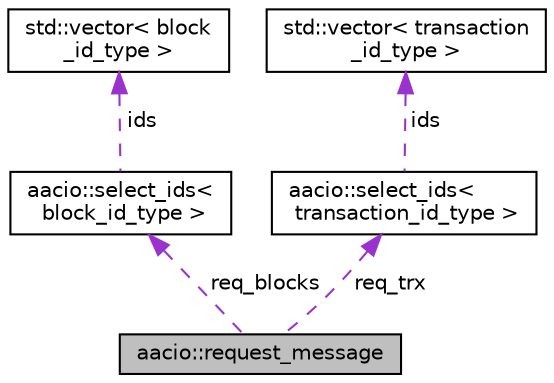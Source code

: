 digraph "aacio::request_message"
{
  edge [fontname="Helvetica",fontsize="10",labelfontname="Helvetica",labelfontsize="10"];
  node [fontname="Helvetica",fontsize="10",shape=record];
  Node1 [label="aacio::request_message",height=0.2,width=0.4,color="black", fillcolor="grey75", style="filled", fontcolor="black"];
  Node2 -> Node1 [dir="back",color="darkorchid3",fontsize="10",style="dashed",label=" req_blocks" ,fontname="Helvetica"];
  Node2 [label="aacio::select_ids\<\l block_id_type \>",height=0.2,width=0.4,color="black", fillcolor="white", style="filled",URL="$structaacio_1_1select__ids.html"];
  Node3 -> Node2 [dir="back",color="darkorchid3",fontsize="10",style="dashed",label=" ids" ,fontname="Helvetica"];
  Node3 [label="std::vector\< block\l_id_type \>",height=0.2,width=0.4,color="black", fillcolor="white", style="filled",URL="$classstd_1_1vector.html"];
  Node4 -> Node1 [dir="back",color="darkorchid3",fontsize="10",style="dashed",label=" req_trx" ,fontname="Helvetica"];
  Node4 [label="aacio::select_ids\<\l transaction_id_type \>",height=0.2,width=0.4,color="black", fillcolor="white", style="filled",URL="$structaacio_1_1select__ids.html"];
  Node5 -> Node4 [dir="back",color="darkorchid3",fontsize="10",style="dashed",label=" ids" ,fontname="Helvetica"];
  Node5 [label="std::vector\< transaction\l_id_type \>",height=0.2,width=0.4,color="black", fillcolor="white", style="filled",URL="$classstd_1_1vector.html"];
}
